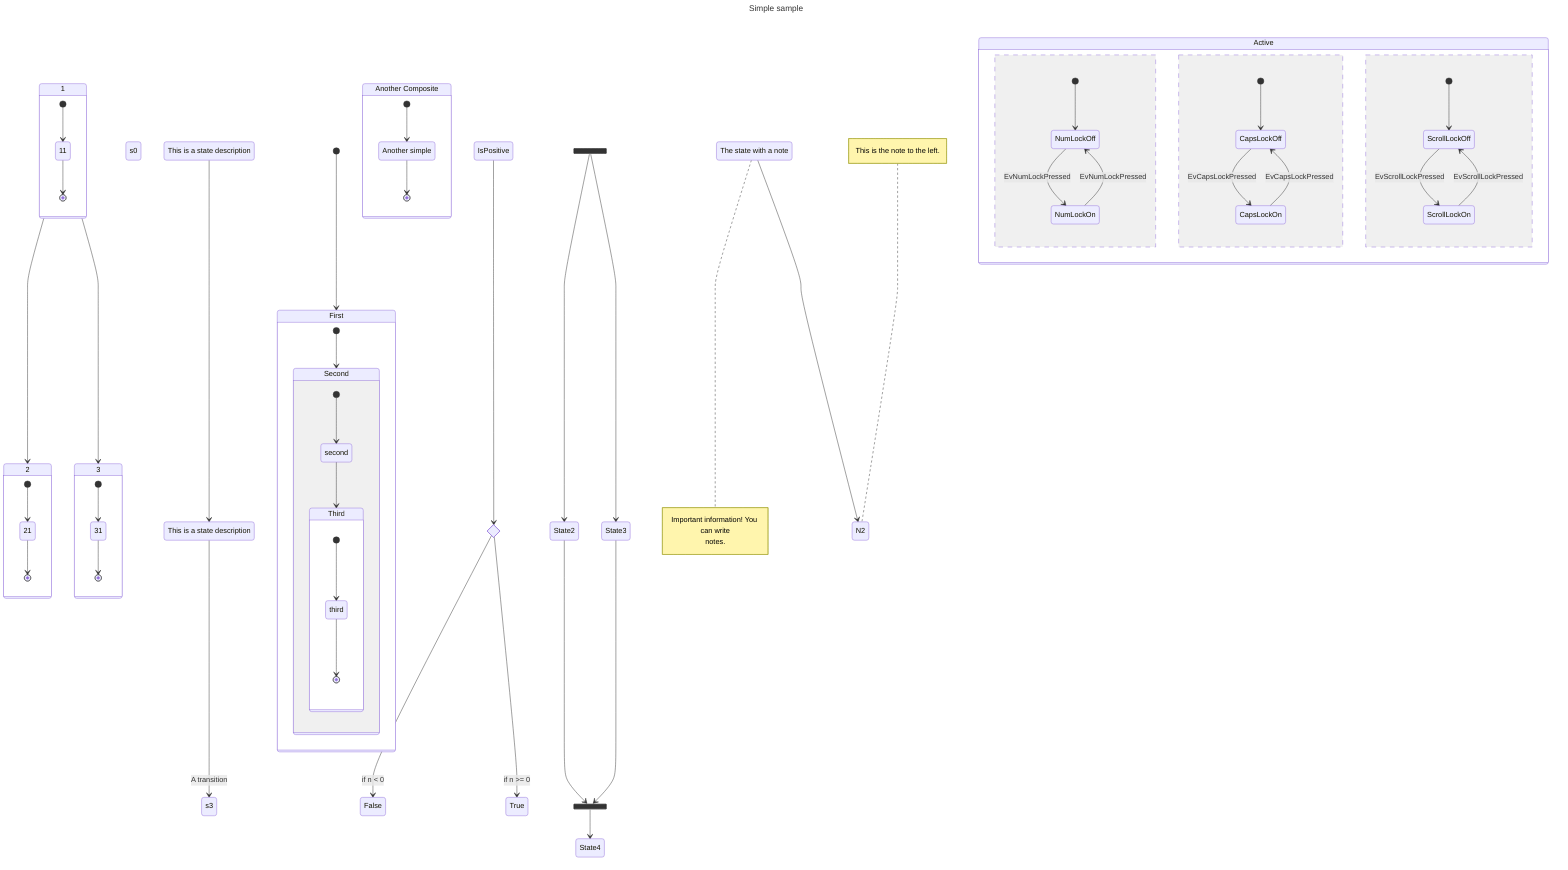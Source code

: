 ---
title: Simple sample
---
stateDiagram-v2
    s0
    state "This is a state description" as s1
    s2 : This is a state description

    s1 --> s2
    s2 --> s3: A transition
 

    [*] --> First

    state First {
        [*] --> Second

        state Second {
            [*] --> second
            second --> Third

            state Third {
                [*] --> third
                third --> [*]
            }
        }
    }
  
    NamedComposite: Another Composite
    state NamedComposite {
        [*] --> namedSimple
        namedSimple --> [*]
        namedSimple: Another simple
    }


    1 --> 2
    1 --> 3

    state 1 {
        [*] --> 11
        11 --> [*]
    }
    state 2 {
        [*] --> 21
        21 --> [*]
    }
    state 3 {
        [*] --> 31
        31 --> [*]
    }

    state if_state <<choice>>

    IsPositive --> if_state
    if_state --> False: if n < 0
    if_state --> True : if n >= 0

        state fork_state <<fork>>

      fork_state --> State2
      fork_state --> State3

      state join_state <<join>>
      State2 --> join_state
      State3 --> join_state
      join_state --> State4

        N1: The state with a note
        note right of N1
            Important information! You can write
            notes.
        end note
        N1 --> N2
        note left of N2 : This is the note to the left.

		%% this is a comment


		    state Active { %% another comment
        [*] --> NumLockOff
        NumLockOff --> NumLockOn : EvNumLockPressed
        NumLockOn --> NumLockOff : EvNumLockPressed
        --
        [*] --> CapsLockOff
        CapsLockOff --> CapsLockOn : EvCapsLockPressed
        CapsLockOn --> CapsLockOff : EvCapsLockPressed
        --
        [*] --> ScrollLockOff
        ScrollLockOff --> ScrollLockOn : EvScrollLockPressed
        ScrollLockOn --> ScrollLockOff : EvScrollLockPressed
    }